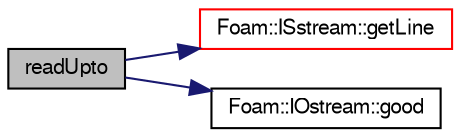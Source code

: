 digraph "readUpto"
{
  bgcolor="transparent";
  edge [fontname="FreeSans",fontsize="10",labelfontname="FreeSans",labelfontsize="10"];
  node [fontname="FreeSans",fontsize="10",shape=record];
  rankdir="LR";
  Node134730 [label="readUpto",height=0.2,width=0.4,color="black", fillcolor="grey75", style="filled", fontcolor="black"];
  Node134730 -> Node134731 [color="midnightblue",fontsize="10",style="solid",fontname="FreeSans"];
  Node134731 [label="Foam::ISstream::getLine",height=0.2,width=0.4,color="red",URL="$a26286.html#a94b82bd8f7d8cdaa83c9c70b7c919f78",tooltip="Raw, low-level getline into a string function. "];
  Node134730 -> Node134733 [color="midnightblue",fontsize="10",style="solid",fontname="FreeSans"];
  Node134733 [label="Foam::IOstream::good",height=0.2,width=0.4,color="black",URL="$a26226.html#abdcc7f96f487faadc7769afcf58fe992",tooltip="Return true if next operation might succeed. "];
}
